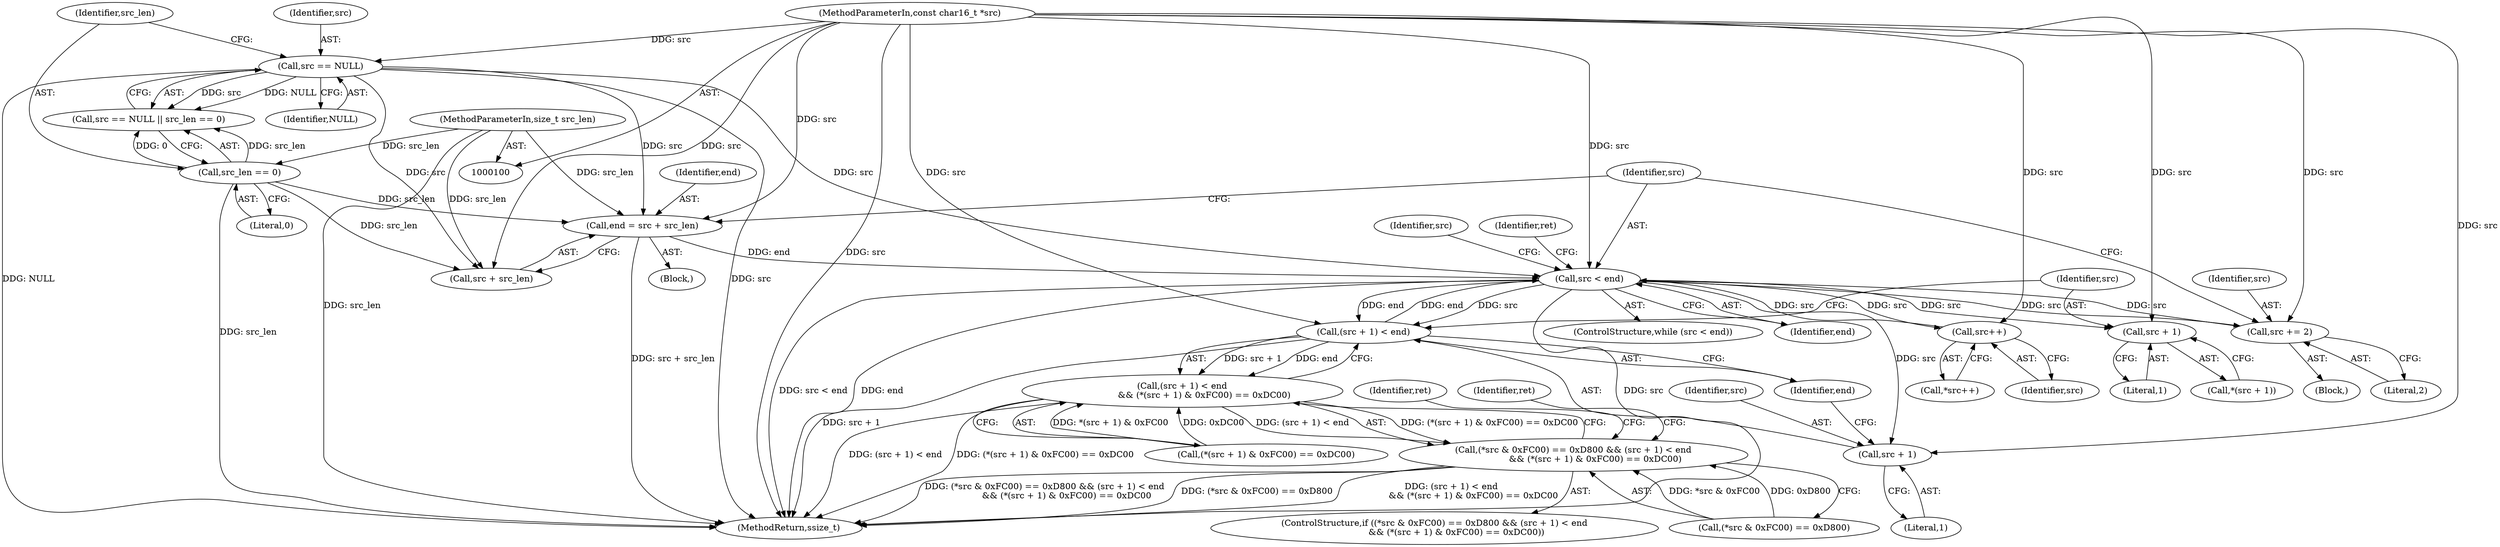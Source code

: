 digraph "0_Android_ecf5fd58a8f50362ce9e8d4245a33d56f29f142b_2@integer" {
"1000120" [label="(Call,end = src + src_len)"];
"1000106" [label="(Call,src == NULL)"];
"1000101" [label="(MethodParameterIn,const char16_t *src)"];
"1000109" [label="(Call,src_len == 0)"];
"1000102" [label="(MethodParameterIn,size_t src_len)"];
"1000126" [label="(Call,src < end)"];
"1000139" [label="(Call,(src + 1) < end)"];
"1000138" [label="(Call,(src + 1) < end\n                && (*(src + 1) & 0xFC00) == 0xDC00)"];
"1000131" [label="(Call,(*src & 0xFC00) == 0xD800 && (src + 1) < end\n                && (*(src + 1) & 0xFC00) == 0xDC00)"];
"1000140" [label="(Call,src + 1)"];
"1000147" [label="(Call,src + 1)"];
"1000156" [label="(Call,src += 2)"];
"1000167" [label="(Call,src++)"];
"1000108" [label="(Identifier,NULL)"];
"1000130" [label="(ControlStructure,if ((*src & 0xFC00) == 0xD800 && (src + 1) < end\n                && (*(src + 1) & 0xFC00) == 0xDC00))"];
"1000109" [label="(Call,src_len == 0)"];
"1000142" [label="(Literal,1)"];
"1000111" [label="(Literal,0)"];
"1000125" [label="(ControlStructure,while (src < end))"];
"1000102" [label="(MethodParameterIn,size_t src_len)"];
"1000138" [label="(Call,(src + 1) < end\n                && (*(src + 1) & 0xFC00) == 0xDC00)"];
"1000106" [label="(Call,src == NULL)"];
"1000101" [label="(MethodParameterIn,const char16_t *src)"];
"1000170" [label="(Identifier,ret)"];
"1000157" [label="(Identifier,src)"];
"1000167" [label="(Call,src++)"];
"1000120" [label="(Call,end = src + src_len)"];
"1000110" [label="(Identifier,src_len)"];
"1000144" [label="(Call,(*(src + 1) & 0xFC00) == 0xDC00)"];
"1000166" [label="(Call,*src++)"];
"1000127" [label="(Identifier,src)"];
"1000141" [label="(Identifier,src)"];
"1000135" [label="(Identifier,src)"];
"1000147" [label="(Call,src + 1)"];
"1000156" [label="(Call,src += 2)"];
"1000168" [label="(Identifier,src)"];
"1000131" [label="(Call,(*src & 0xFC00) == 0xD800 && (src + 1) < end\n                && (*(src + 1) & 0xFC00) == 0xDC00)"];
"1000152" [label="(Block,)"];
"1000128" [label="(Identifier,end)"];
"1000149" [label="(Literal,1)"];
"1000158" [label="(Literal,2)"];
"1000107" [label="(Identifier,src)"];
"1000121" [label="(Identifier,end)"];
"1000171" [label="(MethodReturn,ssize_t)"];
"1000122" [label="(Call,src + src_len)"];
"1000103" [label="(Block,)"];
"1000139" [label="(Call,(src + 1) < end)"];
"1000143" [label="(Identifier,end)"];
"1000148" [label="(Identifier,src)"];
"1000154" [label="(Identifier,ret)"];
"1000162" [label="(Identifier,ret)"];
"1000126" [label="(Call,src < end)"];
"1000146" [label="(Call,*(src + 1))"];
"1000132" [label="(Call,(*src & 0xFC00) == 0xD800)"];
"1000105" [label="(Call,src == NULL || src_len == 0)"];
"1000140" [label="(Call,src + 1)"];
"1000120" -> "1000103"  [label="AST: "];
"1000120" -> "1000122"  [label="CFG: "];
"1000121" -> "1000120"  [label="AST: "];
"1000122" -> "1000120"  [label="AST: "];
"1000127" -> "1000120"  [label="CFG: "];
"1000120" -> "1000171"  [label="DDG: src + src_len"];
"1000106" -> "1000120"  [label="DDG: src"];
"1000101" -> "1000120"  [label="DDG: src"];
"1000109" -> "1000120"  [label="DDG: src_len"];
"1000102" -> "1000120"  [label="DDG: src_len"];
"1000120" -> "1000126"  [label="DDG: end"];
"1000106" -> "1000105"  [label="AST: "];
"1000106" -> "1000108"  [label="CFG: "];
"1000107" -> "1000106"  [label="AST: "];
"1000108" -> "1000106"  [label="AST: "];
"1000110" -> "1000106"  [label="CFG: "];
"1000105" -> "1000106"  [label="CFG: "];
"1000106" -> "1000171"  [label="DDG: NULL"];
"1000106" -> "1000171"  [label="DDG: src"];
"1000106" -> "1000105"  [label="DDG: src"];
"1000106" -> "1000105"  [label="DDG: NULL"];
"1000101" -> "1000106"  [label="DDG: src"];
"1000106" -> "1000122"  [label="DDG: src"];
"1000106" -> "1000126"  [label="DDG: src"];
"1000101" -> "1000100"  [label="AST: "];
"1000101" -> "1000171"  [label="DDG: src"];
"1000101" -> "1000122"  [label="DDG: src"];
"1000101" -> "1000126"  [label="DDG: src"];
"1000101" -> "1000139"  [label="DDG: src"];
"1000101" -> "1000140"  [label="DDG: src"];
"1000101" -> "1000147"  [label="DDG: src"];
"1000101" -> "1000156"  [label="DDG: src"];
"1000101" -> "1000167"  [label="DDG: src"];
"1000109" -> "1000105"  [label="AST: "];
"1000109" -> "1000111"  [label="CFG: "];
"1000110" -> "1000109"  [label="AST: "];
"1000111" -> "1000109"  [label="AST: "];
"1000105" -> "1000109"  [label="CFG: "];
"1000109" -> "1000171"  [label="DDG: src_len"];
"1000109" -> "1000105"  [label="DDG: src_len"];
"1000109" -> "1000105"  [label="DDG: 0"];
"1000102" -> "1000109"  [label="DDG: src_len"];
"1000109" -> "1000122"  [label="DDG: src_len"];
"1000102" -> "1000100"  [label="AST: "];
"1000102" -> "1000171"  [label="DDG: src_len"];
"1000102" -> "1000122"  [label="DDG: src_len"];
"1000126" -> "1000125"  [label="AST: "];
"1000126" -> "1000128"  [label="CFG: "];
"1000127" -> "1000126"  [label="AST: "];
"1000128" -> "1000126"  [label="AST: "];
"1000135" -> "1000126"  [label="CFG: "];
"1000170" -> "1000126"  [label="CFG: "];
"1000126" -> "1000171"  [label="DDG: src < end"];
"1000126" -> "1000171"  [label="DDG: src"];
"1000126" -> "1000171"  [label="DDG: end"];
"1000167" -> "1000126"  [label="DDG: src"];
"1000156" -> "1000126"  [label="DDG: src"];
"1000139" -> "1000126"  [label="DDG: end"];
"1000126" -> "1000139"  [label="DDG: src"];
"1000126" -> "1000139"  [label="DDG: end"];
"1000126" -> "1000140"  [label="DDG: src"];
"1000126" -> "1000147"  [label="DDG: src"];
"1000126" -> "1000156"  [label="DDG: src"];
"1000126" -> "1000167"  [label="DDG: src"];
"1000139" -> "1000138"  [label="AST: "];
"1000139" -> "1000143"  [label="CFG: "];
"1000140" -> "1000139"  [label="AST: "];
"1000143" -> "1000139"  [label="AST: "];
"1000148" -> "1000139"  [label="CFG: "];
"1000138" -> "1000139"  [label="CFG: "];
"1000139" -> "1000171"  [label="DDG: src + 1"];
"1000139" -> "1000138"  [label="DDG: src + 1"];
"1000139" -> "1000138"  [label="DDG: end"];
"1000138" -> "1000131"  [label="AST: "];
"1000138" -> "1000144"  [label="CFG: "];
"1000144" -> "1000138"  [label="AST: "];
"1000131" -> "1000138"  [label="CFG: "];
"1000138" -> "1000171"  [label="DDG: (src + 1) < end"];
"1000138" -> "1000171"  [label="DDG: (*(src + 1) & 0xFC00) == 0xDC00"];
"1000138" -> "1000131"  [label="DDG: (src + 1) < end"];
"1000138" -> "1000131"  [label="DDG: (*(src + 1) & 0xFC00) == 0xDC00"];
"1000144" -> "1000138"  [label="DDG: *(src + 1) & 0xFC00"];
"1000144" -> "1000138"  [label="DDG: 0xDC00"];
"1000131" -> "1000130"  [label="AST: "];
"1000131" -> "1000132"  [label="CFG: "];
"1000132" -> "1000131"  [label="AST: "];
"1000154" -> "1000131"  [label="CFG: "];
"1000162" -> "1000131"  [label="CFG: "];
"1000131" -> "1000171"  [label="DDG: (*src & 0xFC00) == 0xD800"];
"1000131" -> "1000171"  [label="DDG: (src + 1) < end\n                && (*(src + 1) & 0xFC00) == 0xDC00"];
"1000131" -> "1000171"  [label="DDG: (*src & 0xFC00) == 0xD800 && (src + 1) < end\n                && (*(src + 1) & 0xFC00) == 0xDC00"];
"1000132" -> "1000131"  [label="DDG: *src & 0xFC00"];
"1000132" -> "1000131"  [label="DDG: 0xD800"];
"1000140" -> "1000142"  [label="CFG: "];
"1000141" -> "1000140"  [label="AST: "];
"1000142" -> "1000140"  [label="AST: "];
"1000143" -> "1000140"  [label="CFG: "];
"1000147" -> "1000146"  [label="AST: "];
"1000147" -> "1000149"  [label="CFG: "];
"1000148" -> "1000147"  [label="AST: "];
"1000149" -> "1000147"  [label="AST: "];
"1000146" -> "1000147"  [label="CFG: "];
"1000156" -> "1000152"  [label="AST: "];
"1000156" -> "1000158"  [label="CFG: "];
"1000157" -> "1000156"  [label="AST: "];
"1000158" -> "1000156"  [label="AST: "];
"1000127" -> "1000156"  [label="CFG: "];
"1000167" -> "1000166"  [label="AST: "];
"1000167" -> "1000168"  [label="CFG: "];
"1000168" -> "1000167"  [label="AST: "];
"1000166" -> "1000167"  [label="CFG: "];
}
